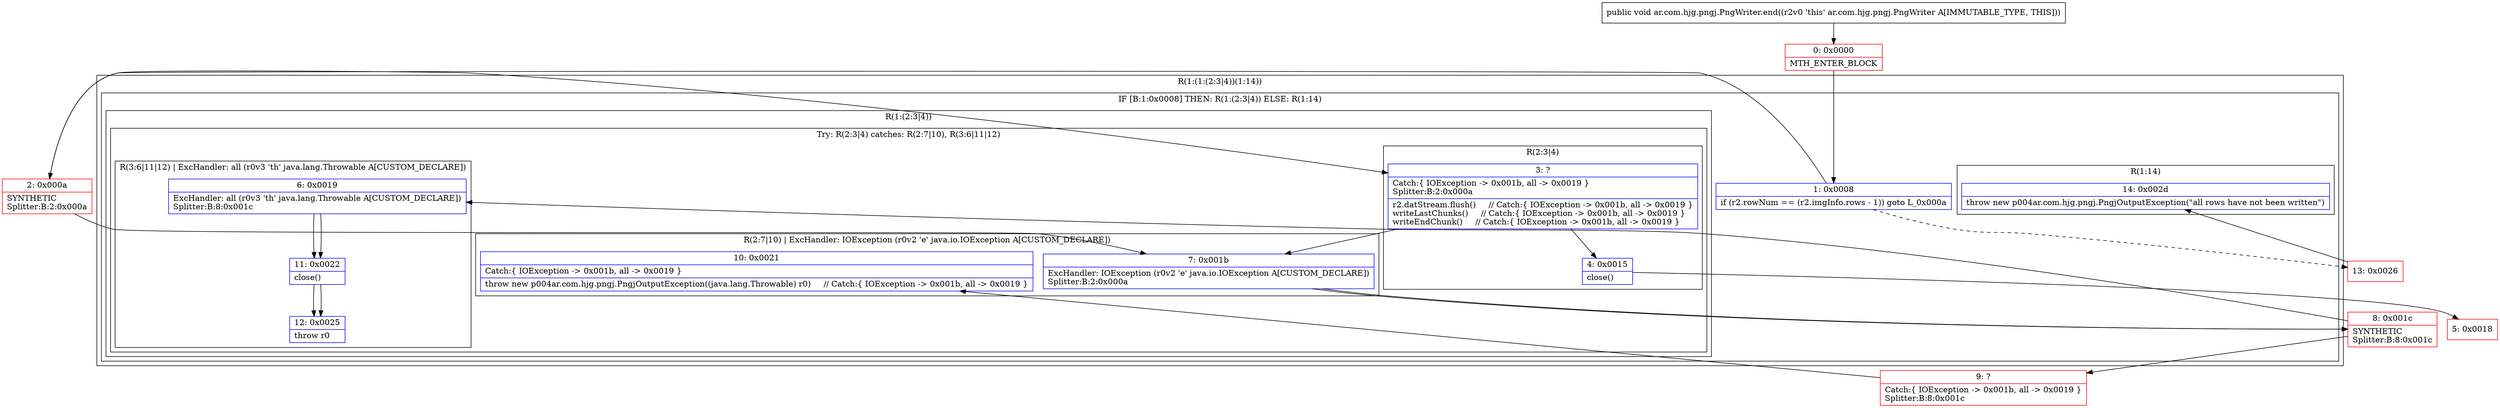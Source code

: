 digraph "CFG forar.com.hjg.pngj.PngWriter.end()V" {
subgraph cluster_Region_831655543 {
label = "R(1:(1:(2:3|4))(1:14))";
node [shape=record,color=blue];
subgraph cluster_IfRegion_2089467990 {
label = "IF [B:1:0x0008] THEN: R(1:(2:3|4)) ELSE: R(1:14)";
node [shape=record,color=blue];
Node_1 [shape=record,label="{1\:\ 0x0008|if (r2.rowNum == (r2.imgInfo.rows \- 1)) goto L_0x000a\l}"];
subgraph cluster_Region_2112167888 {
label = "R(1:(2:3|4))";
node [shape=record,color=blue];
subgraph cluster_TryCatchRegion_485201979 {
label = "Try: R(2:3|4) catches: R(2:7|10), R(3:6|11|12)";
node [shape=record,color=blue];
subgraph cluster_Region_1034673255 {
label = "R(2:3|4)";
node [shape=record,color=blue];
Node_3 [shape=record,label="{3\:\ ?|Catch:\{ IOException \-\> 0x001b, all \-\> 0x0019 \}\lSplitter:B:2:0x000a\l|r2.datStream.flush()     \/\/ Catch:\{ IOException \-\> 0x001b, all \-\> 0x0019 \}\lwriteLastChunks()     \/\/ Catch:\{ IOException \-\> 0x001b, all \-\> 0x0019 \}\lwriteEndChunk()     \/\/ Catch:\{ IOException \-\> 0x001b, all \-\> 0x0019 \}\l}"];
Node_4 [shape=record,label="{4\:\ 0x0015|close()\l}"];
}
subgraph cluster_Region_386474996 {
label = "R(2:7|10) | ExcHandler: IOException (r0v2 'e' java.io.IOException A[CUSTOM_DECLARE])\l";
node [shape=record,color=blue];
Node_7 [shape=record,label="{7\:\ 0x001b|ExcHandler: IOException (r0v2 'e' java.io.IOException A[CUSTOM_DECLARE])\lSplitter:B:2:0x000a\l}"];
Node_10 [shape=record,label="{10\:\ 0x0021|Catch:\{ IOException \-\> 0x001b, all \-\> 0x0019 \}\l|throw new p004ar.com.hjg.pngj.PngjOutputException((java.lang.Throwable) r0)     \/\/ Catch:\{ IOException \-\> 0x001b, all \-\> 0x0019 \}\l}"];
}
subgraph cluster_Region_1111991642 {
label = "R(3:6|11|12) | ExcHandler: all (r0v3 'th' java.lang.Throwable A[CUSTOM_DECLARE])\l";
node [shape=record,color=blue];
Node_6 [shape=record,label="{6\:\ 0x0019|ExcHandler: all (r0v3 'th' java.lang.Throwable A[CUSTOM_DECLARE])\lSplitter:B:8:0x001c\l}"];
Node_11 [shape=record,label="{11\:\ 0x0022|close()\l}"];
Node_12 [shape=record,label="{12\:\ 0x0025|throw r0\l}"];
}
}
}
subgraph cluster_Region_44943209 {
label = "R(1:14)";
node [shape=record,color=blue];
Node_14 [shape=record,label="{14\:\ 0x002d|throw new p004ar.com.hjg.pngj.PngjOutputException(\"all rows have not been written\")\l}"];
}
}
}
subgraph cluster_Region_386474996 {
label = "R(2:7|10) | ExcHandler: IOException (r0v2 'e' java.io.IOException A[CUSTOM_DECLARE])\l";
node [shape=record,color=blue];
Node_7 [shape=record,label="{7\:\ 0x001b|ExcHandler: IOException (r0v2 'e' java.io.IOException A[CUSTOM_DECLARE])\lSplitter:B:2:0x000a\l}"];
Node_10 [shape=record,label="{10\:\ 0x0021|Catch:\{ IOException \-\> 0x001b, all \-\> 0x0019 \}\l|throw new p004ar.com.hjg.pngj.PngjOutputException((java.lang.Throwable) r0)     \/\/ Catch:\{ IOException \-\> 0x001b, all \-\> 0x0019 \}\l}"];
}
subgraph cluster_Region_1111991642 {
label = "R(3:6|11|12) | ExcHandler: all (r0v3 'th' java.lang.Throwable A[CUSTOM_DECLARE])\l";
node [shape=record,color=blue];
Node_6 [shape=record,label="{6\:\ 0x0019|ExcHandler: all (r0v3 'th' java.lang.Throwable A[CUSTOM_DECLARE])\lSplitter:B:8:0x001c\l}"];
Node_11 [shape=record,label="{11\:\ 0x0022|close()\l}"];
Node_12 [shape=record,label="{12\:\ 0x0025|throw r0\l}"];
}
Node_0 [shape=record,color=red,label="{0\:\ 0x0000|MTH_ENTER_BLOCK\l}"];
Node_2 [shape=record,color=red,label="{2\:\ 0x000a|SYNTHETIC\lSplitter:B:2:0x000a\l}"];
Node_5 [shape=record,color=red,label="{5\:\ 0x0018}"];
Node_8 [shape=record,color=red,label="{8\:\ 0x001c|SYNTHETIC\lSplitter:B:8:0x001c\l}"];
Node_9 [shape=record,color=red,label="{9\:\ ?|Catch:\{ IOException \-\> 0x001b, all \-\> 0x0019 \}\lSplitter:B:8:0x001c\l}"];
Node_13 [shape=record,color=red,label="{13\:\ 0x0026}"];
MethodNode[shape=record,label="{public void ar.com.hjg.pngj.PngWriter.end((r2v0 'this' ar.com.hjg.pngj.PngWriter A[IMMUTABLE_TYPE, THIS])) }"];
MethodNode -> Node_0;
Node_1 -> Node_2;
Node_1 -> Node_13[style=dashed];
Node_3 -> Node_4;
Node_3 -> Node_7;
Node_4 -> Node_5;
Node_7 -> Node_8;
Node_6 -> Node_11;
Node_11 -> Node_12;
Node_7 -> Node_8;
Node_6 -> Node_11;
Node_11 -> Node_12;
Node_0 -> Node_1;
Node_2 -> Node_3;
Node_2 -> Node_7;
Node_8 -> Node_9;
Node_8 -> Node_6;
Node_9 -> Node_10;
Node_13 -> Node_14;
}

